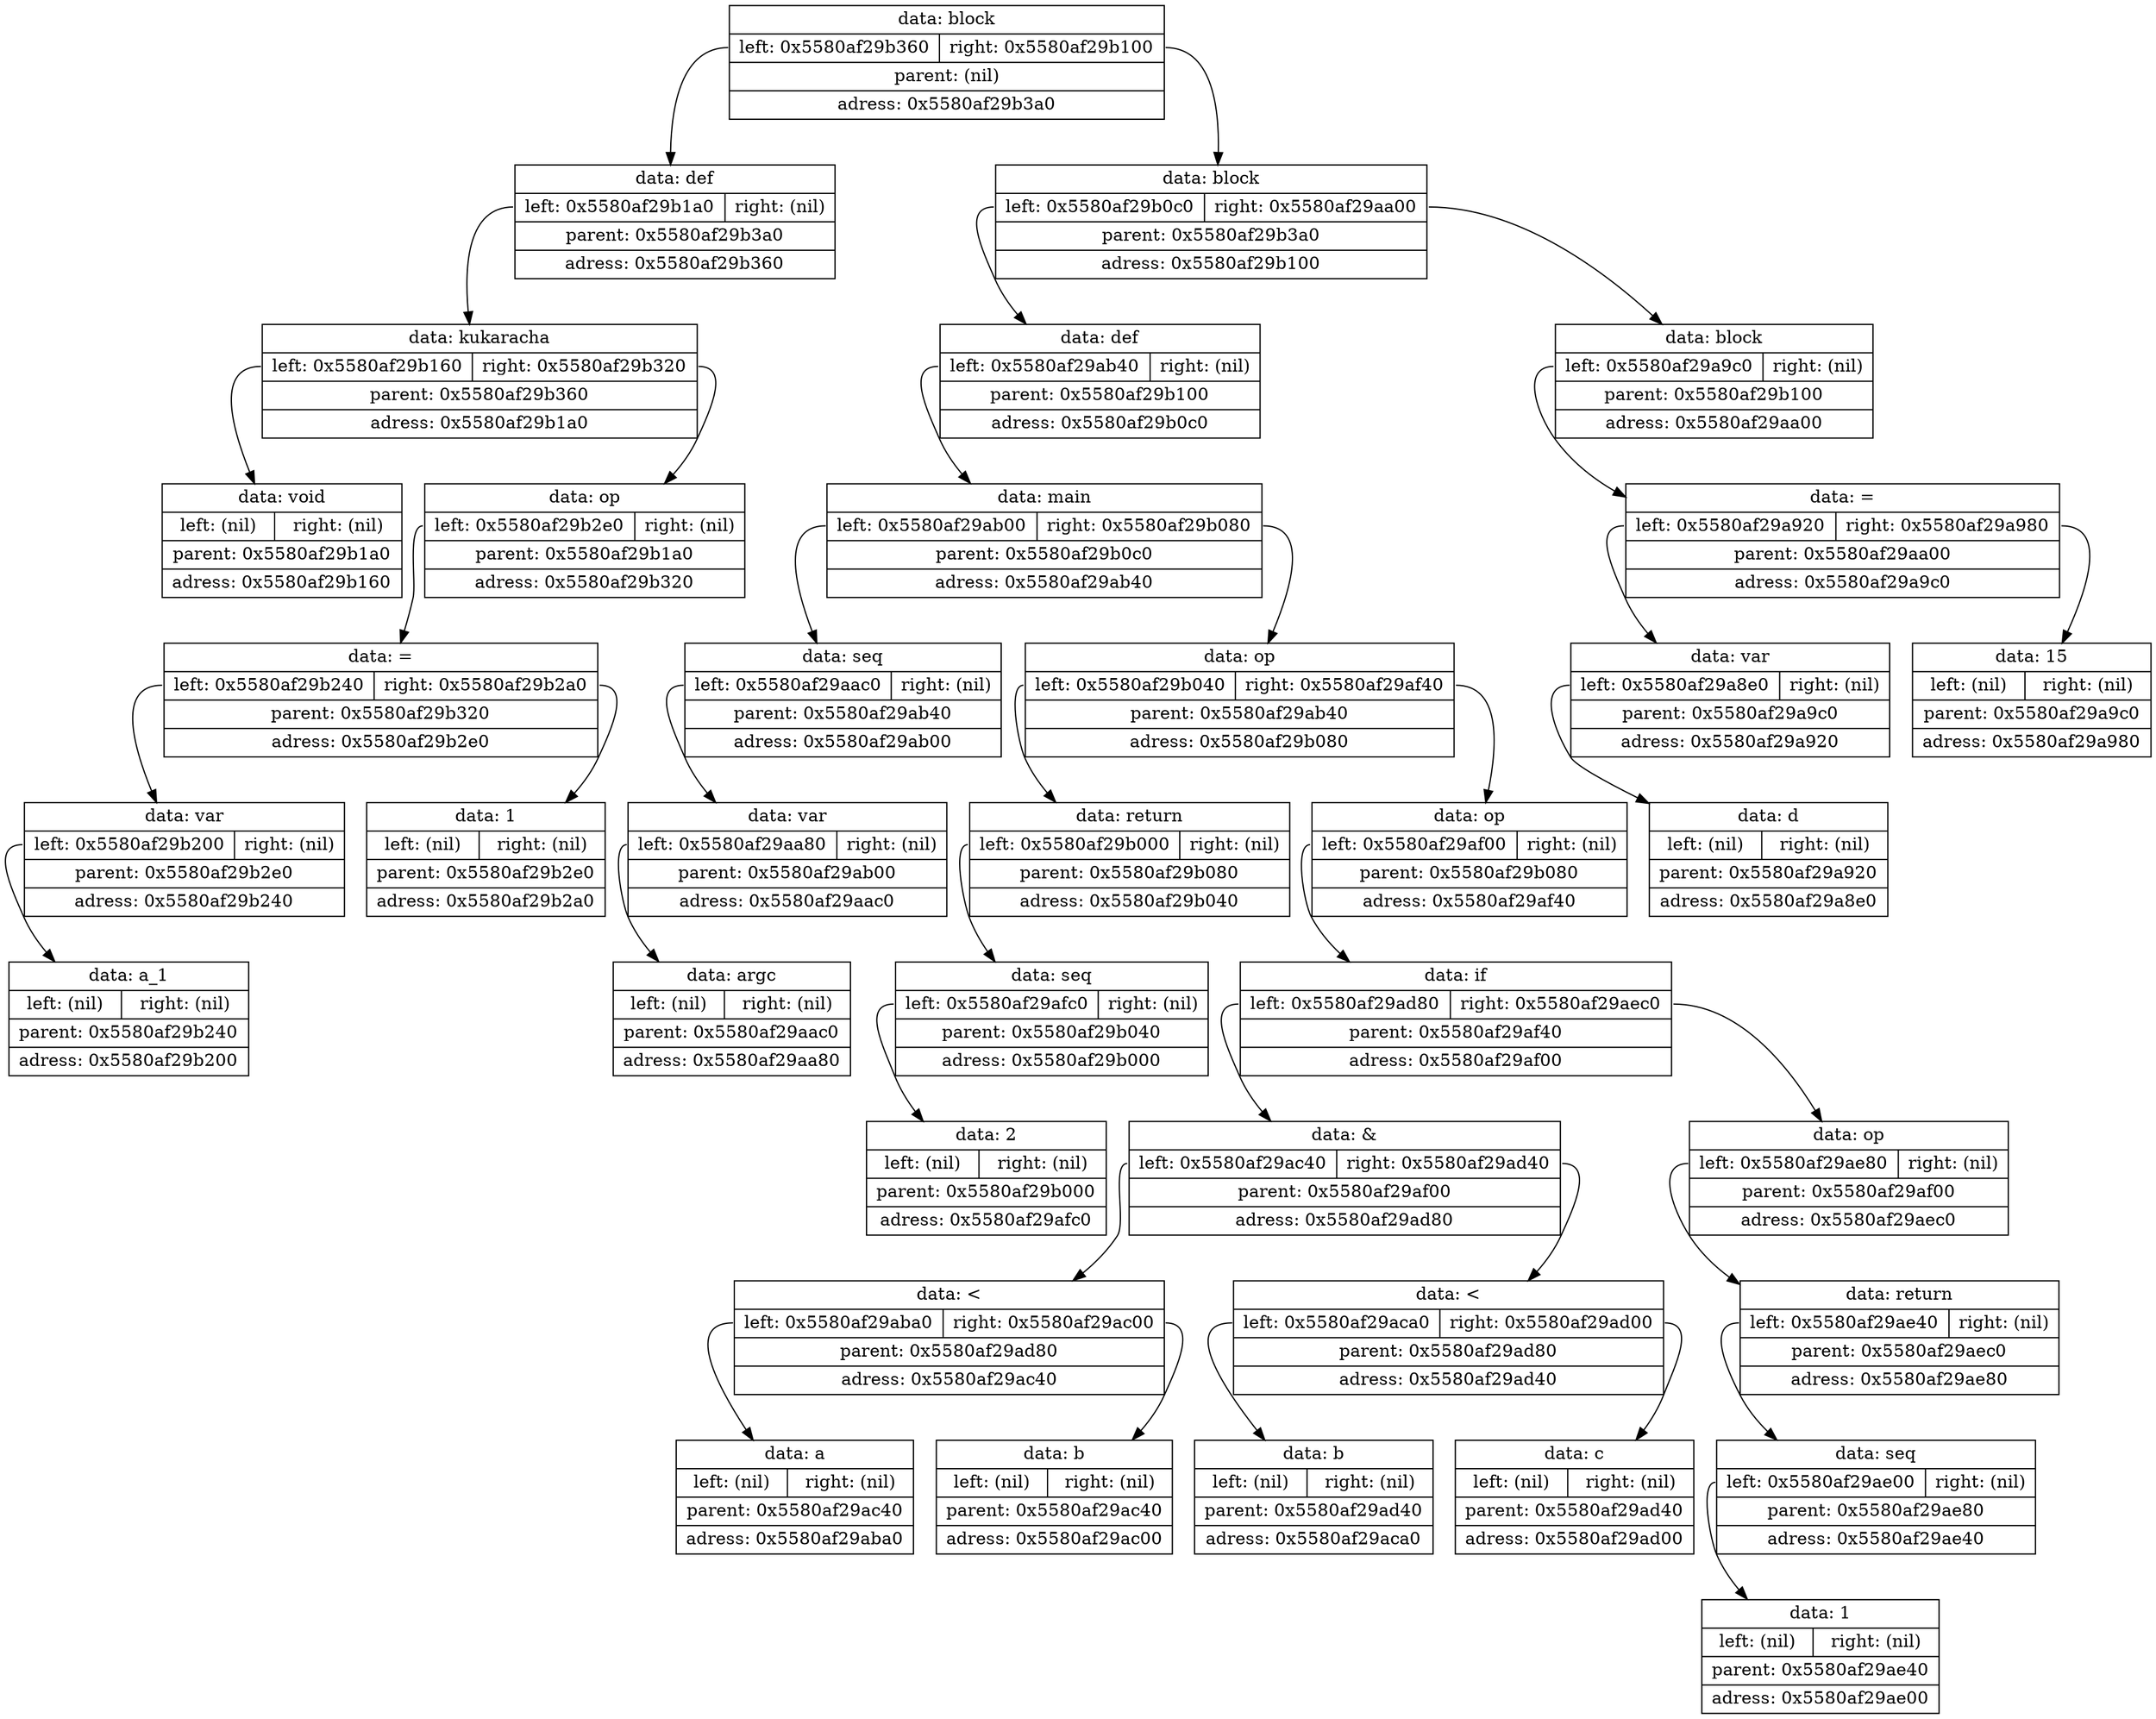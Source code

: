 digraph dump
{
	node0x5580af29b3a0 [shape = "record", label = "{<f1>data: block|{<f2>left: 0x5580af29b360|<f3>right: 0x5580af29b100}|<f4>parent: (nil)|<f5>adress: 0x5580af29b3a0}"];
	node0x5580af29b360 [shape = "record", label = "{<f1>data: def|{<f2>left: 0x5580af29b1a0|<f3>right: (nil)}|<f4>parent: 0x5580af29b3a0|<f5>adress: 0x5580af29b360}"];
	node0x5580af29b1a0 [shape = "record", label = "{<f1>data: kukaracha|{<f2>left: 0x5580af29b160|<f3>right: 0x5580af29b320}|<f4>parent: 0x5580af29b360|<f5>adress: 0x5580af29b1a0}"];
	node0x5580af29b160 [shape = "record", label = "{<f1>data: void|{<f2>left: (nil)|<f3>right: (nil)}|<f4>parent: 0x5580af29b1a0|<f5>adress: 0x5580af29b160}"];
	node0x5580af29b1a0:f2 -> node0x5580af29b160
	node0x5580af29b320 [shape = "record", label = "{<f1>data: op|{<f2>left: 0x5580af29b2e0|<f3>right: (nil)}|<f4>parent: 0x5580af29b1a0|<f5>adress: 0x5580af29b320}"];
	node0x5580af29b2e0 [shape = "record", label = "{<f1>data: =|{<f2>left: 0x5580af29b240|<f3>right: 0x5580af29b2a0}|<f4>parent: 0x5580af29b320|<f5>adress: 0x5580af29b2e0}"];
	node0x5580af29b240 [shape = "record", label = "{<f1>data: var|{<f2>left: 0x5580af29b200|<f3>right: (nil)}|<f4>parent: 0x5580af29b2e0|<f5>adress: 0x5580af29b240}"];
	node0x5580af29b200 [shape = "record", label = "{<f1>data: a_1|{<f2>left: (nil)|<f3>right: (nil)}|<f4>parent: 0x5580af29b240|<f5>adress: 0x5580af29b200}"];
	node0x5580af29b240:f2 -> node0x5580af29b200
	node0x5580af29b2e0:f2 -> node0x5580af29b240
	node0x5580af29b2a0 [shape = "record", label = "{<f1>data: 1|{<f2>left: (nil)|<f3>right: (nil)}|<f4>parent: 0x5580af29b2e0|<f5>adress: 0x5580af29b2a0}"];
	node0x5580af29b2e0:f3 -> node0x5580af29b2a0
	node0x5580af29b320:f2 -> node0x5580af29b2e0
	node0x5580af29b1a0:f3 -> node0x5580af29b320
	node0x5580af29b360:f2 -> node0x5580af29b1a0
	node0x5580af29b3a0:f2 -> node0x5580af29b360
	node0x5580af29b100 [shape = "record", label = "{<f1>data: block|{<f2>left: 0x5580af29b0c0|<f3>right: 0x5580af29aa00}|<f4>parent: 0x5580af29b3a0|<f5>adress: 0x5580af29b100}"];
	node0x5580af29b0c0 [shape = "record", label = "{<f1>data: def|{<f2>left: 0x5580af29ab40|<f3>right: (nil)}|<f4>parent: 0x5580af29b100|<f5>adress: 0x5580af29b0c0}"];
	node0x5580af29ab40 [shape = "record", label = "{<f1>data: main|{<f2>left: 0x5580af29ab00|<f3>right: 0x5580af29b080}|<f4>parent: 0x5580af29b0c0|<f5>adress: 0x5580af29ab40}"];
	node0x5580af29ab00 [shape = "record", label = "{<f1>data: seq|{<f2>left: 0x5580af29aac0|<f3>right: (nil)}|<f4>parent: 0x5580af29ab40|<f5>adress: 0x5580af29ab00}"];
	node0x5580af29aac0 [shape = "record", label = "{<f1>data: var|{<f2>left: 0x5580af29aa80|<f3>right: (nil)}|<f4>parent: 0x5580af29ab00|<f5>adress: 0x5580af29aac0}"];
	node0x5580af29aa80 [shape = "record", label = "{<f1>data: argc|{<f2>left: (nil)|<f3>right: (nil)}|<f4>parent: 0x5580af29aac0|<f5>adress: 0x5580af29aa80}"];
	node0x5580af29aac0:f2 -> node0x5580af29aa80
	node0x5580af29ab00:f2 -> node0x5580af29aac0
	node0x5580af29ab40:f2 -> node0x5580af29ab00
	node0x5580af29b080 [shape = "record", label = "{<f1>data: op|{<f2>left: 0x5580af29b040|<f3>right: 0x5580af29af40}|<f4>parent: 0x5580af29ab40|<f5>adress: 0x5580af29b080}"];
	node0x5580af29b040 [shape = "record", label = "{<f1>data: return|{<f2>left: 0x5580af29b000|<f3>right: (nil)}|<f4>parent: 0x5580af29b080|<f5>adress: 0x5580af29b040}"];
	node0x5580af29b000 [shape = "record", label = "{<f1>data: seq|{<f2>left: 0x5580af29afc0|<f3>right: (nil)}|<f4>parent: 0x5580af29b040|<f5>adress: 0x5580af29b000}"];
	node0x5580af29afc0 [shape = "record", label = "{<f1>data: 2|{<f2>left: (nil)|<f3>right: (nil)}|<f4>parent: 0x5580af29b000|<f5>adress: 0x5580af29afc0}"];
	node0x5580af29b000:f2 -> node0x5580af29afc0
	node0x5580af29b040:f2 -> node0x5580af29b000
	node0x5580af29b080:f2 -> node0x5580af29b040
	node0x5580af29af40 [shape = "record", label = "{<f1>data: op|{<f2>left: 0x5580af29af00|<f3>right: (nil)}|<f4>parent: 0x5580af29b080|<f5>adress: 0x5580af29af40}"];
	node0x5580af29af00 [shape = "record", label = "{<f1>data: if|{<f2>left: 0x5580af29ad80|<f3>right: 0x5580af29aec0}|<f4>parent: 0x5580af29af40|<f5>adress: 0x5580af29af00}"];
	node0x5580af29ad80 [shape = "record", label = "{<f1>data: &|{<f2>left: 0x5580af29ac40|<f3>right: 0x5580af29ad40}|<f4>parent: 0x5580af29af00|<f5>adress: 0x5580af29ad80}"];
	node0x5580af29ac40 [shape = "record", label = "{<f1>data: \<|{<f2>left: 0x5580af29aba0|<f3>right: 0x5580af29ac00}|<f4>parent: 0x5580af29ad80|<f5>adress: 0x5580af29ac40}"];
	node0x5580af29aba0 [shape = "record", label = "{<f1>data: a|{<f2>left: (nil)|<f3>right: (nil)}|<f4>parent: 0x5580af29ac40|<f5>adress: 0x5580af29aba0}"];
	node0x5580af29ac40:f2 -> node0x5580af29aba0
	node0x5580af29ac00 [shape = "record", label = "{<f1>data: b|{<f2>left: (nil)|<f3>right: (nil)}|<f4>parent: 0x5580af29ac40|<f5>adress: 0x5580af29ac00}"];
	node0x5580af29ac40:f3 -> node0x5580af29ac00
	node0x5580af29ad80:f2 -> node0x5580af29ac40
	node0x5580af29ad40 [shape = "record", label = "{<f1>data: \<|{<f2>left: 0x5580af29aca0|<f3>right: 0x5580af29ad00}|<f4>parent: 0x5580af29ad80|<f5>adress: 0x5580af29ad40}"];
	node0x5580af29aca0 [shape = "record", label = "{<f1>data: b|{<f2>left: (nil)|<f3>right: (nil)}|<f4>parent: 0x5580af29ad40|<f5>adress: 0x5580af29aca0}"];
	node0x5580af29ad40:f2 -> node0x5580af29aca0
	node0x5580af29ad00 [shape = "record", label = "{<f1>data: c|{<f2>left: (nil)|<f3>right: (nil)}|<f4>parent: 0x5580af29ad40|<f5>adress: 0x5580af29ad00}"];
	node0x5580af29ad40:f3 -> node0x5580af29ad00
	node0x5580af29ad80:f3 -> node0x5580af29ad40
	node0x5580af29af00:f2 -> node0x5580af29ad80
	node0x5580af29aec0 [shape = "record", label = "{<f1>data: op|{<f2>left: 0x5580af29ae80|<f3>right: (nil)}|<f4>parent: 0x5580af29af00|<f5>adress: 0x5580af29aec0}"];
	node0x5580af29ae80 [shape = "record", label = "{<f1>data: return|{<f2>left: 0x5580af29ae40|<f3>right: (nil)}|<f4>parent: 0x5580af29aec0|<f5>adress: 0x5580af29ae80}"];
	node0x5580af29ae40 [shape = "record", label = "{<f1>data: seq|{<f2>left: 0x5580af29ae00|<f3>right: (nil)}|<f4>parent: 0x5580af29ae80|<f5>adress: 0x5580af29ae40}"];
	node0x5580af29ae00 [shape = "record", label = "{<f1>data: 1|{<f2>left: (nil)|<f3>right: (nil)}|<f4>parent: 0x5580af29ae40|<f5>adress: 0x5580af29ae00}"];
	node0x5580af29ae40:f2 -> node0x5580af29ae00
	node0x5580af29ae80:f2 -> node0x5580af29ae40
	node0x5580af29aec0:f2 -> node0x5580af29ae80
	node0x5580af29af00:f3 -> node0x5580af29aec0
	node0x5580af29af40:f2 -> node0x5580af29af00
	node0x5580af29b080:f3 -> node0x5580af29af40
	node0x5580af29ab40:f3 -> node0x5580af29b080
	node0x5580af29b0c0:f2 -> node0x5580af29ab40
	node0x5580af29b100:f2 -> node0x5580af29b0c0
	node0x5580af29aa00 [shape = "record", label = "{<f1>data: block|{<f2>left: 0x5580af29a9c0|<f3>right: (nil)}|<f4>parent: 0x5580af29b100|<f5>adress: 0x5580af29aa00}"];
	node0x5580af29a9c0 [shape = "record", label = "{<f1>data: =|{<f2>left: 0x5580af29a920|<f3>right: 0x5580af29a980}|<f4>parent: 0x5580af29aa00|<f5>adress: 0x5580af29a9c0}"];
	node0x5580af29a920 [shape = "record", label = "{<f1>data: var|{<f2>left: 0x5580af29a8e0|<f3>right: (nil)}|<f4>parent: 0x5580af29a9c0|<f5>adress: 0x5580af29a920}"];
	node0x5580af29a8e0 [shape = "record", label = "{<f1>data: d|{<f2>left: (nil)|<f3>right: (nil)}|<f4>parent: 0x5580af29a920|<f5>adress: 0x5580af29a8e0}"];
	node0x5580af29a920:f2 -> node0x5580af29a8e0
	node0x5580af29a9c0:f2 -> node0x5580af29a920
	node0x5580af29a980 [shape = "record", label = "{<f1>data: 15|{<f2>left: (nil)|<f3>right: (nil)}|<f4>parent: 0x5580af29a9c0|<f5>adress: 0x5580af29a980}"];
	node0x5580af29a9c0:f3 -> node0x5580af29a980
	node0x5580af29aa00:f2 -> node0x5580af29a9c0
	node0x5580af29b100:f3 -> node0x5580af29aa00
	node0x5580af29b3a0:f3 -> node0x5580af29b100

}
